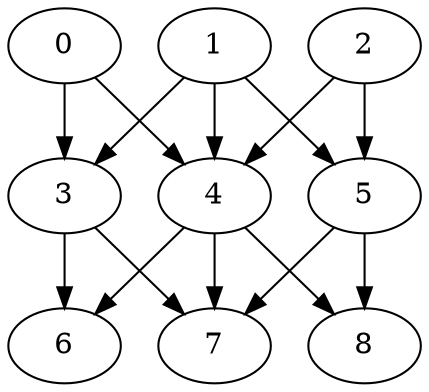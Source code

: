 digraph "Stencil_Nodes_9_CCR_10.07_WeightType_Random" {
	0	 [Weight=2];
	3	 [Weight=2];
	0 -> 3	 [Weight=42];
	4	 [Weight=8];
	0 -> 4	 [Weight=21];
	1	 [Weight=5];
	1 -> 3	 [Weight=56];
	1 -> 4	 [Weight=21];
	5	 [Weight=10];
	1 -> 5	 [Weight=49];
	2	 [Weight=10];
	2 -> 4	 [Weight=63];
	2 -> 5	 [Weight=21];
	6	 [Weight=5];
	3 -> 6	 [Weight=14];
	7	 [Weight=5];
	3 -> 7	 [Weight=14];
	4 -> 6	 [Weight=56];
	4 -> 7	 [Weight=35];
	8	 [Weight=10];
	4 -> 8	 [Weight=56];
	5 -> 7	 [Weight=70];
	5 -> 8	 [Weight=56];
}
